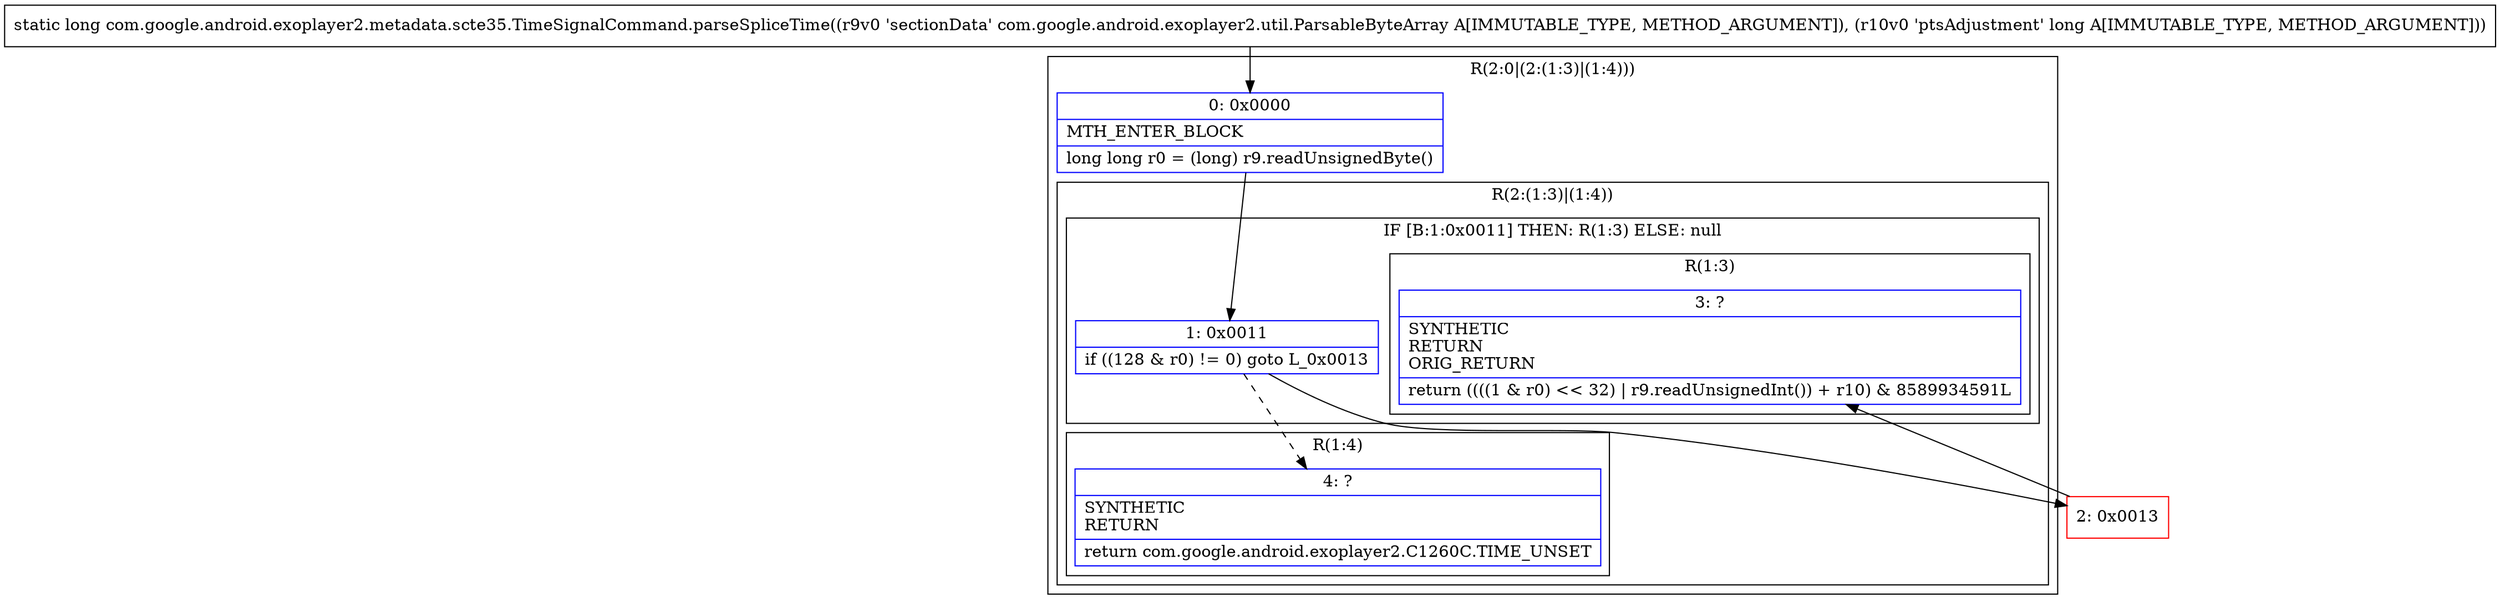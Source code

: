 digraph "CFG forcom.google.android.exoplayer2.metadata.scte35.TimeSignalCommand.parseSpliceTime(Lcom\/google\/android\/exoplayer2\/util\/ParsableByteArray;J)J" {
subgraph cluster_Region_714829451 {
label = "R(2:0|(2:(1:3)|(1:4)))";
node [shape=record,color=blue];
Node_0 [shape=record,label="{0\:\ 0x0000|MTH_ENTER_BLOCK\l|long long r0 = (long) r9.readUnsignedByte()\l}"];
subgraph cluster_Region_2098343098 {
label = "R(2:(1:3)|(1:4))";
node [shape=record,color=blue];
subgraph cluster_IfRegion_1932363704 {
label = "IF [B:1:0x0011] THEN: R(1:3) ELSE: null";
node [shape=record,color=blue];
Node_1 [shape=record,label="{1\:\ 0x0011|if ((128 & r0) != 0) goto L_0x0013\l}"];
subgraph cluster_Region_980830806 {
label = "R(1:3)";
node [shape=record,color=blue];
Node_3 [shape=record,label="{3\:\ ?|SYNTHETIC\lRETURN\lORIG_RETURN\l|return ((((1 & r0) \<\< 32) \| r9.readUnsignedInt()) + r10) & 8589934591L\l}"];
}
}
subgraph cluster_Region_803867182 {
label = "R(1:4)";
node [shape=record,color=blue];
Node_4 [shape=record,label="{4\:\ ?|SYNTHETIC\lRETURN\l|return com.google.android.exoplayer2.C1260C.TIME_UNSET\l}"];
}
}
}
Node_2 [shape=record,color=red,label="{2\:\ 0x0013}"];
MethodNode[shape=record,label="{static long com.google.android.exoplayer2.metadata.scte35.TimeSignalCommand.parseSpliceTime((r9v0 'sectionData' com.google.android.exoplayer2.util.ParsableByteArray A[IMMUTABLE_TYPE, METHOD_ARGUMENT]), (r10v0 'ptsAdjustment' long A[IMMUTABLE_TYPE, METHOD_ARGUMENT])) }"];
MethodNode -> Node_0;
Node_0 -> Node_1;
Node_1 -> Node_2;
Node_1 -> Node_4[style=dashed];
Node_2 -> Node_3;
}

